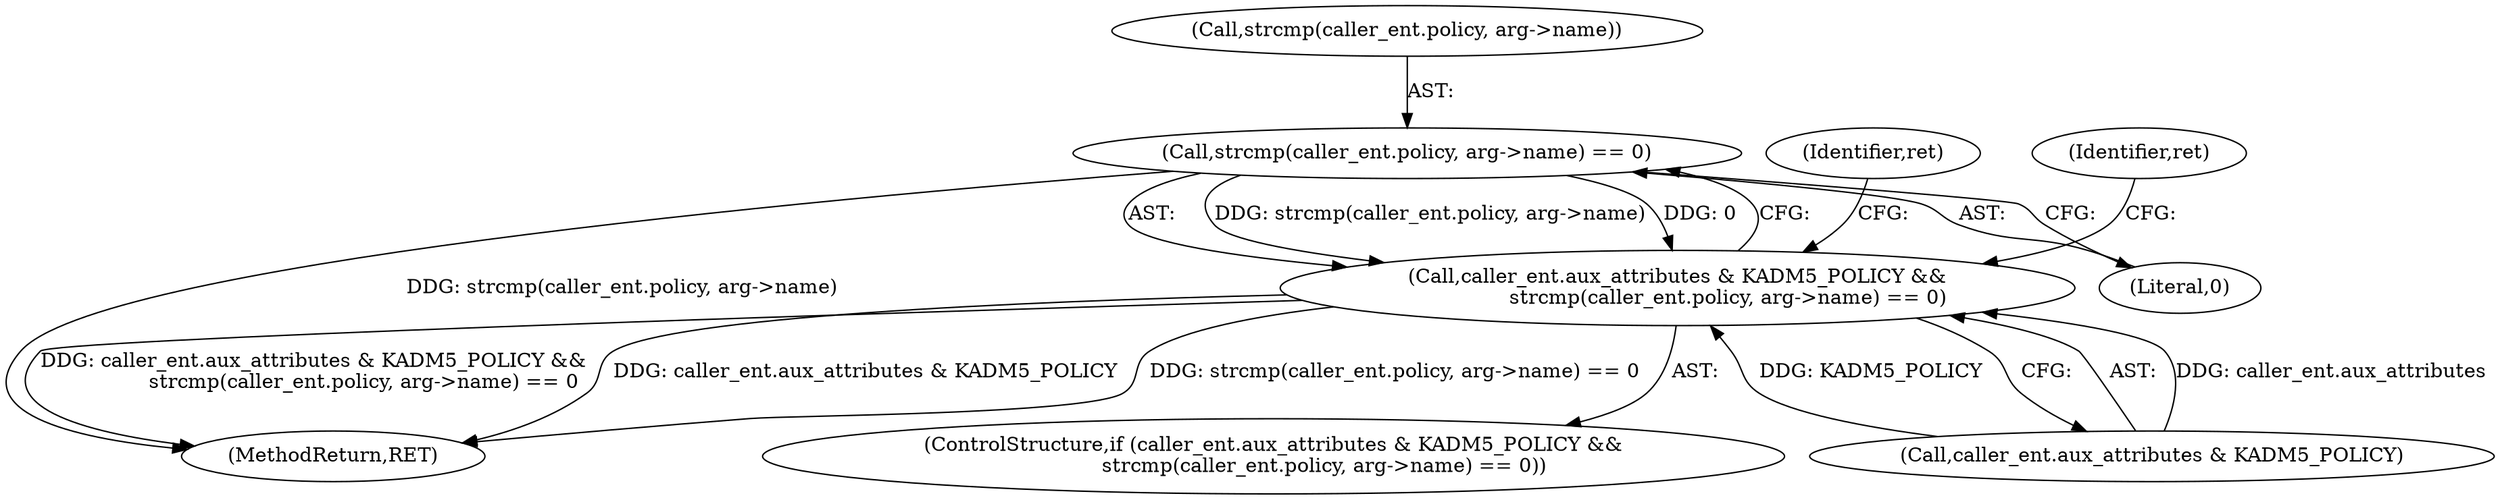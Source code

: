 digraph "0_krb5_83ed75feba32e46f736fcce0d96a0445f29b96c2_8@API" {
"1000235" [label="(Call,strcmp(caller_ent.policy, arg->name) == 0)"];
"1000229" [label="(Call,caller_ent.aux_attributes & KADM5_POLICY &&\n                strcmp(caller_ent.policy, arg->name) == 0)"];
"1000253" [label="(Identifier,ret)"];
"1000247" [label="(Identifier,ret)"];
"1000360" [label="(MethodReturn,RET)"];
"1000235" [label="(Call,strcmp(caller_ent.policy, arg->name) == 0)"];
"1000228" [label="(ControlStructure,if (caller_ent.aux_attributes & KADM5_POLICY &&\n                strcmp(caller_ent.policy, arg->name) == 0))"];
"1000230" [label="(Call,caller_ent.aux_attributes & KADM5_POLICY)"];
"1000229" [label="(Call,caller_ent.aux_attributes & KADM5_POLICY &&\n                strcmp(caller_ent.policy, arg->name) == 0)"];
"1000236" [label="(Call,strcmp(caller_ent.policy, arg->name))"];
"1000243" [label="(Literal,0)"];
"1000235" -> "1000229"  [label="AST: "];
"1000235" -> "1000243"  [label="CFG: "];
"1000236" -> "1000235"  [label="AST: "];
"1000243" -> "1000235"  [label="AST: "];
"1000229" -> "1000235"  [label="CFG: "];
"1000235" -> "1000360"  [label="DDG: strcmp(caller_ent.policy, arg->name)"];
"1000235" -> "1000229"  [label="DDG: strcmp(caller_ent.policy, arg->name)"];
"1000235" -> "1000229"  [label="DDG: 0"];
"1000229" -> "1000228"  [label="AST: "];
"1000229" -> "1000230"  [label="CFG: "];
"1000230" -> "1000229"  [label="AST: "];
"1000247" -> "1000229"  [label="CFG: "];
"1000253" -> "1000229"  [label="CFG: "];
"1000229" -> "1000360"  [label="DDG: strcmp(caller_ent.policy, arg->name) == 0"];
"1000229" -> "1000360"  [label="DDG: caller_ent.aux_attributes & KADM5_POLICY &&\n                strcmp(caller_ent.policy, arg->name) == 0"];
"1000229" -> "1000360"  [label="DDG: caller_ent.aux_attributes & KADM5_POLICY"];
"1000230" -> "1000229"  [label="DDG: caller_ent.aux_attributes"];
"1000230" -> "1000229"  [label="DDG: KADM5_POLICY"];
}
